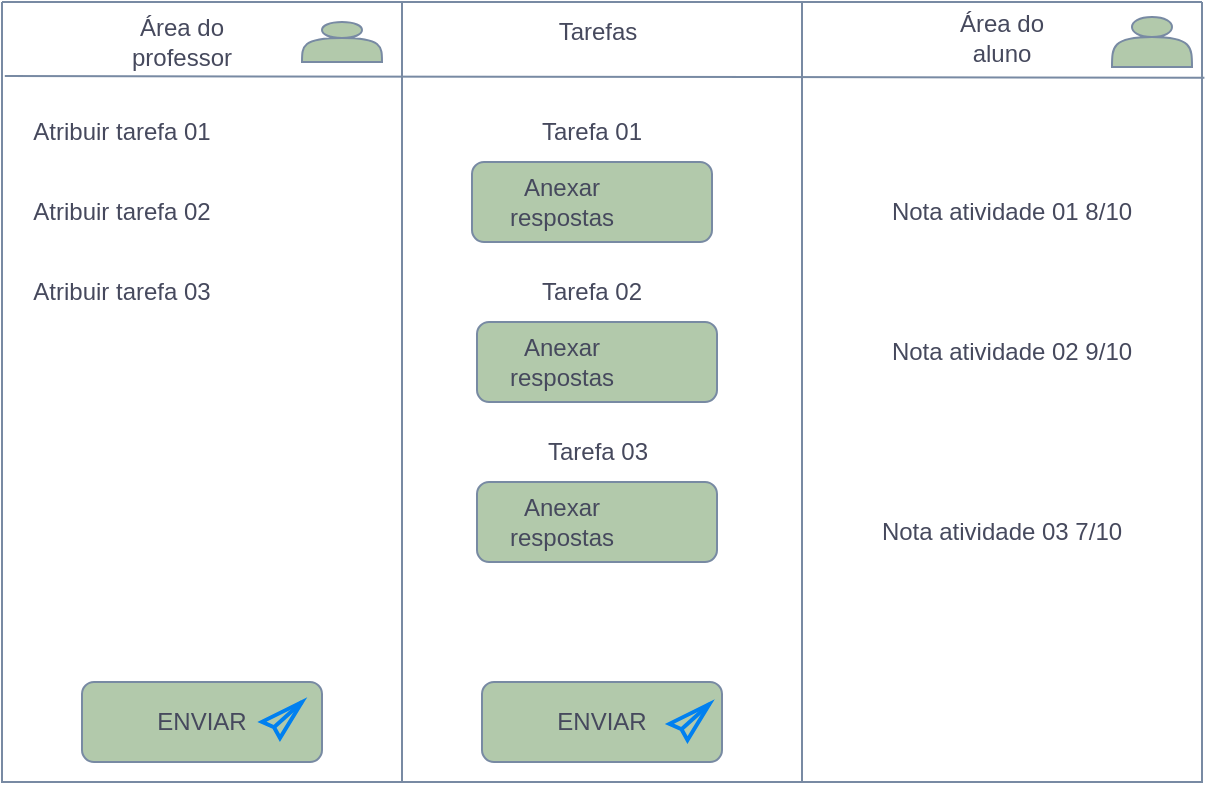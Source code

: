 <mxfile version="16.6.5" type="github">
  <diagram id="wFE0QG_FPsp0jaGvCLVb" name="Page-1">
    <mxGraphModel dx="1050" dy="517" grid="1" gridSize="10" guides="1" tooltips="1" connect="1" arrows="1" fold="1" page="1" pageScale="1" pageWidth="850" pageHeight="1100" math="0" shadow="0">
      <root>
        <mxCell id="0" />
        <mxCell id="1" parent="0" />
        <mxCell id="y_KYwoBWBj3VRFZjpKTt-33" value="" style="swimlane;startSize=0;fontSize=9;fillColor=#B2C9AB;strokeColor=#788AA3;fontColor=#46495D;" vertex="1" parent="1">
          <mxGeometry x="20" y="40" width="200" height="390" as="geometry" />
        </mxCell>
        <mxCell id="y_KYwoBWBj3VRFZjpKTt-38" value="Área do professor" style="text;html=1;strokeColor=none;fillColor=none;align=center;verticalAlign=middle;whiteSpace=wrap;rounded=0;fontSize=12;fontColor=#46495D;" vertex="1" parent="y_KYwoBWBj3VRFZjpKTt-33">
          <mxGeometry x="60" y="5" width="60" height="30" as="geometry" />
        </mxCell>
        <mxCell id="y_KYwoBWBj3VRFZjpKTt-41" value="Atribuir tarefa 01" style="text;html=1;strokeColor=none;fillColor=none;align=center;verticalAlign=middle;whiteSpace=wrap;rounded=0;fontSize=12;fontColor=#46495D;" vertex="1" parent="y_KYwoBWBj3VRFZjpKTt-33">
          <mxGeometry x="10" y="50" width="100" height="30" as="geometry" />
        </mxCell>
        <mxCell id="y_KYwoBWBj3VRFZjpKTt-42" value="Atribuir tarefa 02" style="text;html=1;strokeColor=none;fillColor=none;align=center;verticalAlign=middle;whiteSpace=wrap;rounded=0;fontSize=12;fontColor=#46495D;" vertex="1" parent="y_KYwoBWBj3VRFZjpKTt-33">
          <mxGeometry x="10" y="90" width="100" height="30" as="geometry" />
        </mxCell>
        <mxCell id="y_KYwoBWBj3VRFZjpKTt-43" value="Atribuir tarefa 03" style="text;html=1;strokeColor=none;fillColor=none;align=center;verticalAlign=middle;whiteSpace=wrap;rounded=0;fontSize=12;fontColor=#46495D;" vertex="1" parent="y_KYwoBWBj3VRFZjpKTt-33">
          <mxGeometry x="10" y="130" width="100" height="30" as="geometry" />
        </mxCell>
        <mxCell id="y_KYwoBWBj3VRFZjpKTt-46" value="" style="shape=actor;whiteSpace=wrap;html=1;fontSize=12;fillColor=#B2C9AB;strokeColor=#788AA3;fontColor=#46495D;" vertex="1" parent="y_KYwoBWBj3VRFZjpKTt-33">
          <mxGeometry x="150" y="10" width="40" height="20" as="geometry" />
        </mxCell>
        <mxCell id="y_KYwoBWBj3VRFZjpKTt-55" value="ENVIAR" style="rounded=1;whiteSpace=wrap;html=1;fontSize=12;fillColor=#B2C9AB;strokeColor=#788AA3;fontColor=#46495D;" vertex="1" parent="y_KYwoBWBj3VRFZjpKTt-33">
          <mxGeometry x="40" y="340" width="120" height="40" as="geometry" />
        </mxCell>
        <mxCell id="y_KYwoBWBj3VRFZjpKTt-58" value="" style="html=1;verticalLabelPosition=bottom;align=center;labelBackgroundColor=#ffffff;verticalAlign=top;strokeWidth=2;strokeColor=#0080F0;shadow=0;dashed=0;shape=mxgraph.ios7.icons.pointer;fontFamily=Helvetica;fontSize=12;fontColor=#46495D;fillColor=#B2C9AB;sketch=0;" vertex="1" parent="y_KYwoBWBj3VRFZjpKTt-33">
          <mxGeometry x="130" y="350" width="20" height="18" as="geometry" />
        </mxCell>
        <mxCell id="y_KYwoBWBj3VRFZjpKTt-35" value="" style="swimlane;startSize=0;fontSize=9;fillColor=#B2C9AB;strokeColor=#788AA3;fontColor=#46495D;" vertex="1" parent="1">
          <mxGeometry x="220" y="40" width="200" height="390" as="geometry" />
        </mxCell>
        <mxCell id="y_KYwoBWBj3VRFZjpKTt-39" value="Tarefas" style="text;html=1;strokeColor=none;fillColor=none;align=center;verticalAlign=middle;whiteSpace=wrap;rounded=0;fontSize=12;fontColor=#46495D;" vertex="1" parent="y_KYwoBWBj3VRFZjpKTt-35">
          <mxGeometry x="67.5" width="60" height="30" as="geometry" />
        </mxCell>
        <mxCell id="y_KYwoBWBj3VRFZjpKTt-59" value="Tarefa 01" style="text;html=1;strokeColor=none;fillColor=none;align=center;verticalAlign=middle;whiteSpace=wrap;rounded=0;fontSize=12;fontColor=#46495D;" vertex="1" parent="y_KYwoBWBj3VRFZjpKTt-35">
          <mxGeometry x="20" y="50" width="150" height="30" as="geometry" />
        </mxCell>
        <mxCell id="y_KYwoBWBj3VRFZjpKTt-60" value="" style="rounded=1;whiteSpace=wrap;html=1;fontSize=12;fillColor=#B2C9AB;strokeColor=#788AA3;fontColor=#46495D;" vertex="1" parent="y_KYwoBWBj3VRFZjpKTt-35">
          <mxGeometry x="35" y="80" width="120" height="40" as="geometry" />
        </mxCell>
        <mxCell id="y_KYwoBWBj3VRFZjpKTt-61" value="Tarefa 02" style="text;html=1;strokeColor=none;fillColor=none;align=center;verticalAlign=middle;whiteSpace=wrap;rounded=0;fontSize=12;fontColor=#46495D;" vertex="1" parent="y_KYwoBWBj3VRFZjpKTt-35">
          <mxGeometry x="65" y="130" width="60" height="30" as="geometry" />
        </mxCell>
        <mxCell id="y_KYwoBWBj3VRFZjpKTt-62" value="" style="rounded=1;whiteSpace=wrap;html=1;fontSize=12;fillColor=#B2C9AB;strokeColor=#788AA3;fontColor=#46495D;" vertex="1" parent="y_KYwoBWBj3VRFZjpKTt-35">
          <mxGeometry x="37.5" y="160" width="120" height="40" as="geometry" />
        </mxCell>
        <mxCell id="y_KYwoBWBj3VRFZjpKTt-63" value="Tarefa 03" style="text;html=1;strokeColor=none;fillColor=none;align=center;verticalAlign=middle;whiteSpace=wrap;rounded=0;fontSize=12;fontColor=#46495D;" vertex="1" parent="y_KYwoBWBj3VRFZjpKTt-35">
          <mxGeometry x="67.5" y="210" width="60" height="30" as="geometry" />
        </mxCell>
        <mxCell id="y_KYwoBWBj3VRFZjpKTt-64" value="" style="rounded=1;whiteSpace=wrap;html=1;fontSize=12;fillColor=#B2C9AB;strokeColor=#788AA3;fontColor=#46495D;" vertex="1" parent="y_KYwoBWBj3VRFZjpKTt-35">
          <mxGeometry x="37.5" y="240" width="120" height="40" as="geometry" />
        </mxCell>
        <mxCell id="y_KYwoBWBj3VRFZjpKTt-66" value="" style="shape=image;html=1;verticalAlign=top;verticalLabelPosition=bottom;labelBackgroundColor=#ffffff;imageAspect=0;aspect=fixed;image=https://cdn4.iconfinder.com/data/icons/evil-icons-user-interface/64/clip-128.png;rounded=0;sketch=0;fontColor=#46495D;strokeColor=#788AA3;fillColor=#B2C9AB;" vertex="1" parent="y_KYwoBWBj3VRFZjpKTt-35">
          <mxGeometry x="125" y="85" width="30" height="30" as="geometry" />
        </mxCell>
        <mxCell id="y_KYwoBWBj3VRFZjpKTt-67" style="edgeStyle=orthogonalEdgeStyle;curved=0;rounded=1;sketch=0;orthogonalLoop=1;jettySize=auto;html=1;exitX=0.5;exitY=1;exitDx=0;exitDy=0;fontColor=#46495D;strokeColor=#788AA3;fillColor=#B2C9AB;" edge="1" parent="y_KYwoBWBj3VRFZjpKTt-35" source="y_KYwoBWBj3VRFZjpKTt-66" target="y_KYwoBWBj3VRFZjpKTt-66">
          <mxGeometry relative="1" as="geometry" />
        </mxCell>
        <mxCell id="y_KYwoBWBj3VRFZjpKTt-68" value="" style="shape=image;html=1;verticalAlign=top;verticalLabelPosition=bottom;labelBackgroundColor=#ffffff;imageAspect=0;aspect=fixed;image=https://cdn4.iconfinder.com/data/icons/evil-icons-user-interface/64/clip-128.png;rounded=0;sketch=0;fontColor=#46495D;strokeColor=#788AA3;fillColor=#B2C9AB;" vertex="1" parent="y_KYwoBWBj3VRFZjpKTt-35">
          <mxGeometry x="123.75" y="165" width="30" height="30" as="geometry" />
        </mxCell>
        <mxCell id="y_KYwoBWBj3VRFZjpKTt-69" value="" style="shape=image;html=1;verticalAlign=top;verticalLabelPosition=bottom;labelBackgroundColor=#ffffff;imageAspect=0;aspect=fixed;image=https://cdn4.iconfinder.com/data/icons/evil-icons-user-interface/64/clip-128.png;rounded=0;sketch=0;fontColor=#46495D;strokeColor=#788AA3;fillColor=#B2C9AB;" vertex="1" parent="y_KYwoBWBj3VRFZjpKTt-35">
          <mxGeometry x="125" y="245" width="30" height="30" as="geometry" />
        </mxCell>
        <mxCell id="y_KYwoBWBj3VRFZjpKTt-70" value="Anexar respostas" style="text;html=1;strokeColor=none;fillColor=none;align=center;verticalAlign=middle;whiteSpace=wrap;rounded=0;sketch=0;fontColor=#46495D;" vertex="1" parent="y_KYwoBWBj3VRFZjpKTt-35">
          <mxGeometry x="50" y="85" width="60" height="30" as="geometry" />
        </mxCell>
        <mxCell id="y_KYwoBWBj3VRFZjpKTt-72" value="Anexar respostas" style="text;html=1;strokeColor=none;fillColor=none;align=center;verticalAlign=middle;whiteSpace=wrap;rounded=0;sketch=0;fontColor=#46495D;" vertex="1" parent="y_KYwoBWBj3VRFZjpKTt-35">
          <mxGeometry x="50" y="165" width="60" height="30" as="geometry" />
        </mxCell>
        <mxCell id="y_KYwoBWBj3VRFZjpKTt-71" value="Anexar respostas" style="text;html=1;strokeColor=none;fillColor=none;align=center;verticalAlign=middle;whiteSpace=wrap;rounded=0;sketch=0;fontColor=#46495D;" vertex="1" parent="y_KYwoBWBj3VRFZjpKTt-35">
          <mxGeometry x="50" y="245" width="60" height="30" as="geometry" />
        </mxCell>
        <mxCell id="y_KYwoBWBj3VRFZjpKTt-74" value="ENVIAR" style="rounded=1;whiteSpace=wrap;html=1;fontSize=12;fillColor=#B2C9AB;strokeColor=#788AA3;fontColor=#46495D;" vertex="1" parent="y_KYwoBWBj3VRFZjpKTt-35">
          <mxGeometry x="40" y="340" width="120" height="40" as="geometry" />
        </mxCell>
        <mxCell id="y_KYwoBWBj3VRFZjpKTt-75" value="" style="html=1;verticalLabelPosition=bottom;align=center;labelBackgroundColor=#ffffff;verticalAlign=top;strokeWidth=2;strokeColor=#0080F0;shadow=0;dashed=0;shape=mxgraph.ios7.icons.pointer;fontFamily=Helvetica;fontSize=12;fontColor=#46495D;fillColor=#B2C9AB;sketch=0;" vertex="1" parent="y_KYwoBWBj3VRFZjpKTt-35">
          <mxGeometry x="133.75" y="351" width="20" height="18" as="geometry" />
        </mxCell>
        <mxCell id="y_KYwoBWBj3VRFZjpKTt-36" value="" style="swimlane;startSize=0;fontSize=9;fillColor=#B2C9AB;strokeColor=#788AA3;fontColor=#46495D;" vertex="1" parent="1">
          <mxGeometry x="420" y="40" width="200" height="390" as="geometry" />
        </mxCell>
        <mxCell id="y_KYwoBWBj3VRFZjpKTt-40" value="Área do aluno" style="text;html=1;strokeColor=none;fillColor=none;align=center;verticalAlign=middle;whiteSpace=wrap;rounded=0;fontSize=12;fontColor=#46495D;" vertex="1" parent="y_KYwoBWBj3VRFZjpKTt-36">
          <mxGeometry x="70" y="2.5" width="60" height="30" as="geometry" />
        </mxCell>
        <mxCell id="y_KYwoBWBj3VRFZjpKTt-47" value="" style="shape=actor;whiteSpace=wrap;html=1;fontSize=12;fillColor=#B2C9AB;strokeColor=#788AA3;fontColor=#46495D;" vertex="1" parent="y_KYwoBWBj3VRFZjpKTt-36">
          <mxGeometry x="155" y="7.5" width="40" height="25" as="geometry" />
        </mxCell>
        <mxCell id="y_KYwoBWBj3VRFZjpKTt-77" value="Nota atividade 01 8/10" style="text;html=1;strokeColor=none;fillColor=none;align=center;verticalAlign=middle;whiteSpace=wrap;rounded=0;sketch=0;fontColor=#46495D;" vertex="1" parent="y_KYwoBWBj3VRFZjpKTt-36">
          <mxGeometry x="20" y="90" width="170" height="30" as="geometry" />
        </mxCell>
        <mxCell id="y_KYwoBWBj3VRFZjpKTt-78" value="Nota atividade 02 9/10" style="text;html=1;strokeColor=none;fillColor=none;align=center;verticalAlign=middle;whiteSpace=wrap;rounded=0;sketch=0;fontColor=#46495D;" vertex="1" parent="y_KYwoBWBj3VRFZjpKTt-36">
          <mxGeometry x="25" y="160" width="160" height="30" as="geometry" />
        </mxCell>
        <mxCell id="y_KYwoBWBj3VRFZjpKTt-79" value="Nota atividade 03 7/10" style="text;html=1;strokeColor=none;fillColor=none;align=center;verticalAlign=middle;whiteSpace=wrap;rounded=0;sketch=0;fontColor=#46495D;" vertex="1" parent="y_KYwoBWBj3VRFZjpKTt-36">
          <mxGeometry x="25" y="250" width="150" height="30" as="geometry" />
        </mxCell>
        <mxCell id="y_KYwoBWBj3VRFZjpKTt-37" value="" style="endArrow=none;html=1;rounded=0;fontSize=9;exitX=0.007;exitY=0.095;exitDx=0;exitDy=0;exitPerimeter=0;entryX=1.006;entryY=0.097;entryDx=0;entryDy=0;entryPerimeter=0;strokeColor=#788AA3;fontColor=#46495D;" edge="1" parent="1" source="y_KYwoBWBj3VRFZjpKTt-33" target="y_KYwoBWBj3VRFZjpKTt-36">
          <mxGeometry width="50" height="50" relative="1" as="geometry">
            <mxPoint x="340" y="280" as="sourcePoint" />
            <mxPoint x="390" y="230" as="targetPoint" />
          </mxGeometry>
        </mxCell>
      </root>
    </mxGraphModel>
  </diagram>
</mxfile>
